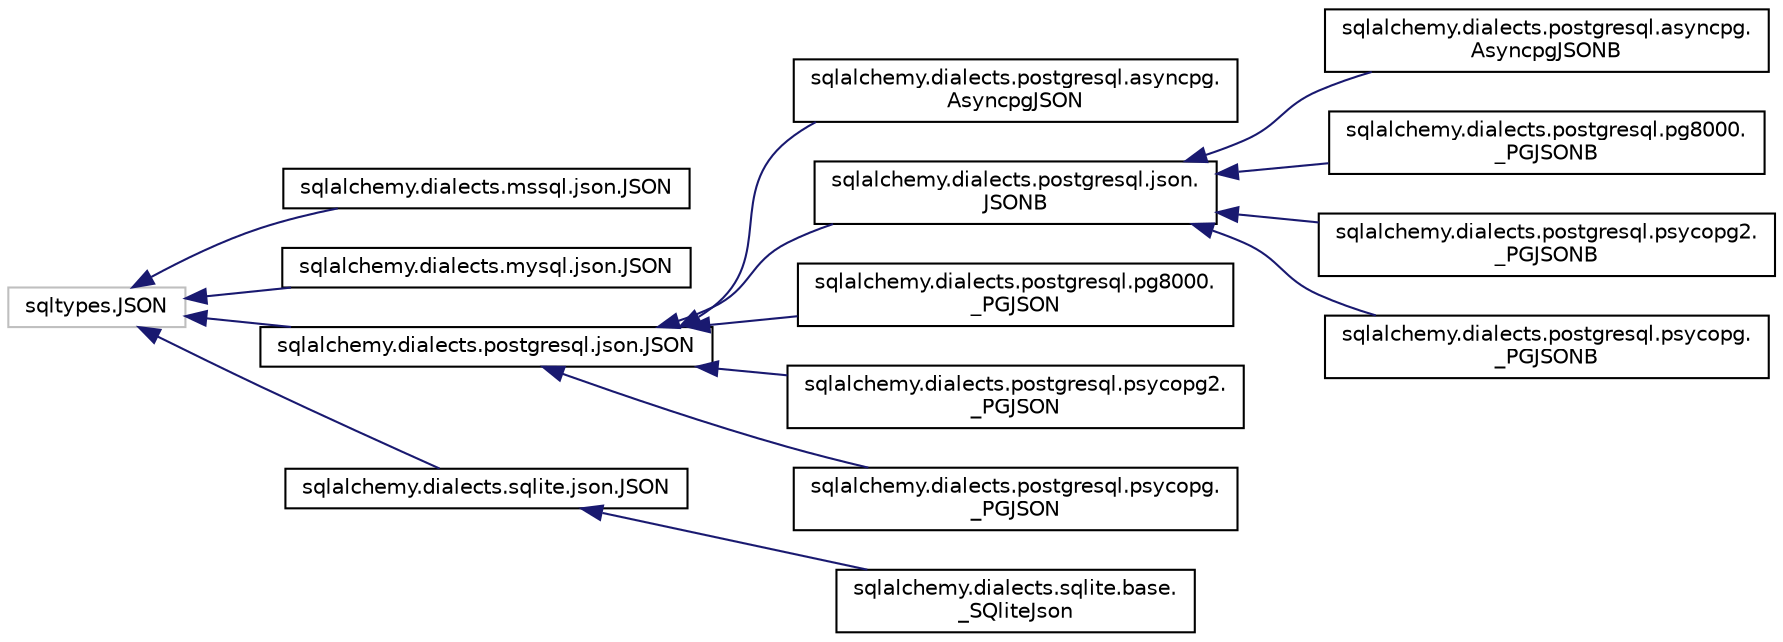 digraph "Graphical Class Hierarchy"
{
 // LATEX_PDF_SIZE
  edge [fontname="Helvetica",fontsize="10",labelfontname="Helvetica",labelfontsize="10"];
  node [fontname="Helvetica",fontsize="10",shape=record];
  rankdir="LR";
  Node7148 [label="sqltypes.JSON",height=0.2,width=0.4,color="grey75", fillcolor="white", style="filled",tooltip=" "];
  Node7148 -> Node0 [dir="back",color="midnightblue",fontsize="10",style="solid",fontname="Helvetica"];
  Node0 [label="sqlalchemy.dialects.mssql.json.JSON",height=0.2,width=0.4,color="black", fillcolor="white", style="filled",URL="$classsqlalchemy_1_1dialects_1_1mssql_1_1json_1_1JSON.html",tooltip=" "];
  Node7148 -> Node7150 [dir="back",color="midnightblue",fontsize="10",style="solid",fontname="Helvetica"];
  Node7150 [label="sqlalchemy.dialects.mysql.json.JSON",height=0.2,width=0.4,color="black", fillcolor="white", style="filled",URL="$classsqlalchemy_1_1dialects_1_1mysql_1_1json_1_1JSON.html",tooltip=" "];
  Node7148 -> Node7151 [dir="back",color="midnightblue",fontsize="10",style="solid",fontname="Helvetica"];
  Node7151 [label="sqlalchemy.dialects.postgresql.json.JSON",height=0.2,width=0.4,color="black", fillcolor="white", style="filled",URL="$classsqlalchemy_1_1dialects_1_1postgresql_1_1json_1_1JSON.html",tooltip=" "];
  Node7151 -> Node7152 [dir="back",color="midnightblue",fontsize="10",style="solid",fontname="Helvetica"];
  Node7152 [label="sqlalchemy.dialects.postgresql.asyncpg.\lAsyncpgJSON",height=0.2,width=0.4,color="black", fillcolor="white", style="filled",URL="$classsqlalchemy_1_1dialects_1_1postgresql_1_1asyncpg_1_1AsyncpgJSON.html",tooltip=" "];
  Node7151 -> Node7153 [dir="back",color="midnightblue",fontsize="10",style="solid",fontname="Helvetica"];
  Node7153 [label="sqlalchemy.dialects.postgresql.json.\lJSONB",height=0.2,width=0.4,color="black", fillcolor="white", style="filled",URL="$classsqlalchemy_1_1dialects_1_1postgresql_1_1json_1_1JSONB.html",tooltip=" "];
  Node7153 -> Node7154 [dir="back",color="midnightblue",fontsize="10",style="solid",fontname="Helvetica"];
  Node7154 [label="sqlalchemy.dialects.postgresql.asyncpg.\lAsyncpgJSONB",height=0.2,width=0.4,color="black", fillcolor="white", style="filled",URL="$classsqlalchemy_1_1dialects_1_1postgresql_1_1asyncpg_1_1AsyncpgJSONB.html",tooltip=" "];
  Node7153 -> Node7155 [dir="back",color="midnightblue",fontsize="10",style="solid",fontname="Helvetica"];
  Node7155 [label="sqlalchemy.dialects.postgresql.pg8000.\l_PGJSONB",height=0.2,width=0.4,color="black", fillcolor="white", style="filled",URL="$classsqlalchemy_1_1dialects_1_1postgresql_1_1pg8000_1_1__PGJSONB.html",tooltip=" "];
  Node7153 -> Node7156 [dir="back",color="midnightblue",fontsize="10",style="solid",fontname="Helvetica"];
  Node7156 [label="sqlalchemy.dialects.postgresql.psycopg2.\l_PGJSONB",height=0.2,width=0.4,color="black", fillcolor="white", style="filled",URL="$classsqlalchemy_1_1dialects_1_1postgresql_1_1psycopg2_1_1__PGJSONB.html",tooltip=" "];
  Node7153 -> Node7157 [dir="back",color="midnightblue",fontsize="10",style="solid",fontname="Helvetica"];
  Node7157 [label="sqlalchemy.dialects.postgresql.psycopg.\l_PGJSONB",height=0.2,width=0.4,color="black", fillcolor="white", style="filled",URL="$classsqlalchemy_1_1dialects_1_1postgresql_1_1psycopg_1_1__PGJSONB.html",tooltip=" "];
  Node7151 -> Node7158 [dir="back",color="midnightblue",fontsize="10",style="solid",fontname="Helvetica"];
  Node7158 [label="sqlalchemy.dialects.postgresql.pg8000.\l_PGJSON",height=0.2,width=0.4,color="black", fillcolor="white", style="filled",URL="$classsqlalchemy_1_1dialects_1_1postgresql_1_1pg8000_1_1__PGJSON.html",tooltip=" "];
  Node7151 -> Node7159 [dir="back",color="midnightblue",fontsize="10",style="solid",fontname="Helvetica"];
  Node7159 [label="sqlalchemy.dialects.postgresql.psycopg2.\l_PGJSON",height=0.2,width=0.4,color="black", fillcolor="white", style="filled",URL="$classsqlalchemy_1_1dialects_1_1postgresql_1_1psycopg2_1_1__PGJSON.html",tooltip=" "];
  Node7151 -> Node7160 [dir="back",color="midnightblue",fontsize="10",style="solid",fontname="Helvetica"];
  Node7160 [label="sqlalchemy.dialects.postgresql.psycopg.\l_PGJSON",height=0.2,width=0.4,color="black", fillcolor="white", style="filled",URL="$classsqlalchemy_1_1dialects_1_1postgresql_1_1psycopg_1_1__PGJSON.html",tooltip=" "];
  Node7148 -> Node7161 [dir="back",color="midnightblue",fontsize="10",style="solid",fontname="Helvetica"];
  Node7161 [label="sqlalchemy.dialects.sqlite.json.JSON",height=0.2,width=0.4,color="black", fillcolor="white", style="filled",URL="$classsqlalchemy_1_1dialects_1_1sqlite_1_1json_1_1JSON.html",tooltip=" "];
  Node7161 -> Node7162 [dir="back",color="midnightblue",fontsize="10",style="solid",fontname="Helvetica"];
  Node7162 [label="sqlalchemy.dialects.sqlite.base.\l_SQliteJson",height=0.2,width=0.4,color="black", fillcolor="white", style="filled",URL="$classsqlalchemy_1_1dialects_1_1sqlite_1_1base_1_1__SQliteJson.html",tooltip=" "];
}
